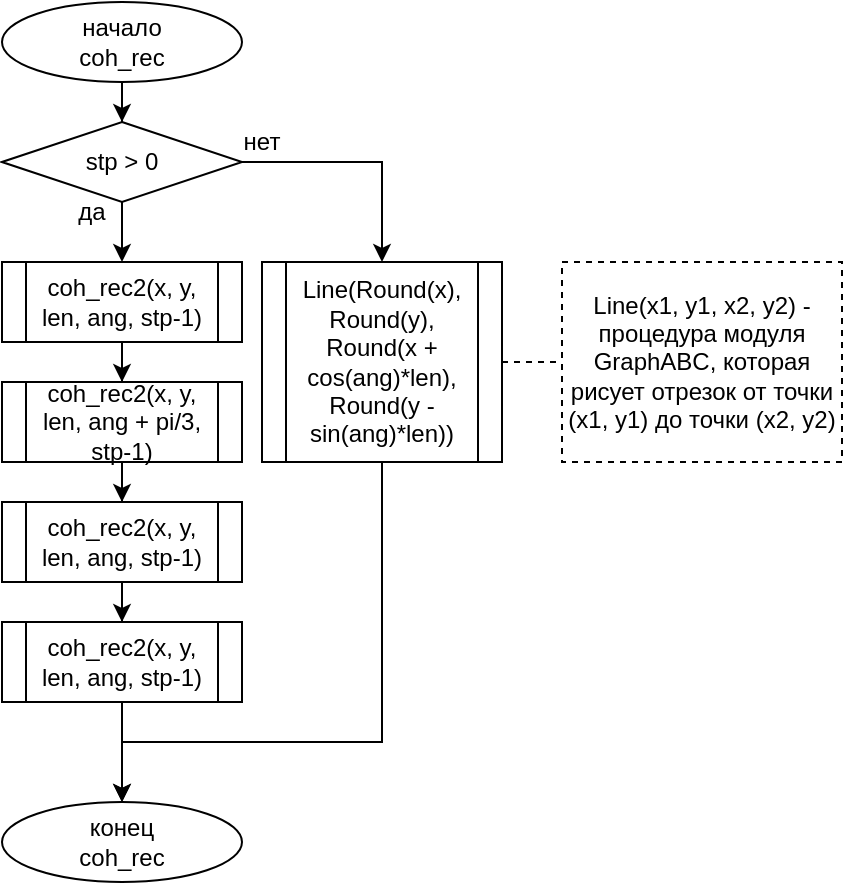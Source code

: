 <mxfile version="23.0.2" type="device">
  <diagram name="Страница — 1" id="xSi8o_CEGFzIxMCwnUtp">
    <mxGraphModel dx="1034" dy="557" grid="1" gridSize="10" guides="1" tooltips="1" connect="1" arrows="1" fold="1" page="1" pageScale="1" pageWidth="827" pageHeight="1169" math="0" shadow="0">
      <root>
        <mxCell id="0" />
        <mxCell id="1" parent="0" />
        <mxCell id="EvMY020I_bXEkGCb4IyW-5" value="" style="edgeStyle=orthogonalEdgeStyle;rounded=0;orthogonalLoop=1;jettySize=auto;html=1;" parent="1" source="EvMY020I_bXEkGCb4IyW-1" target="EvMY020I_bXEkGCb4IyW-4" edge="1">
          <mxGeometry relative="1" as="geometry" />
        </mxCell>
        <mxCell id="EvMY020I_bXEkGCb4IyW-1" value="начало&lt;br&gt;coh_rec" style="ellipse;whiteSpace=wrap;html=1;" parent="1" vertex="1">
          <mxGeometry x="360" y="240" width="120" height="40" as="geometry" />
        </mxCell>
        <mxCell id="EvMY020I_bXEkGCb4IyW-8" value="" style="edgeStyle=orthogonalEdgeStyle;rounded=0;orthogonalLoop=1;jettySize=auto;html=1;" parent="1" source="EvMY020I_bXEkGCb4IyW-3" target="EvMY020I_bXEkGCb4IyW-7" edge="1">
          <mxGeometry relative="1" as="geometry" />
        </mxCell>
        <mxCell id="EvMY020I_bXEkGCb4IyW-3" value="coh_rec2(x, y, len, ang, stp-1)" style="shape=process;whiteSpace=wrap;html=1;backgroundOutline=1;" parent="1" vertex="1">
          <mxGeometry x="360" y="370" width="120" height="40" as="geometry" />
        </mxCell>
        <mxCell id="EvMY020I_bXEkGCb4IyW-6" style="edgeStyle=orthogonalEdgeStyle;rounded=0;orthogonalLoop=1;jettySize=auto;html=1;exitX=1;exitY=0.5;exitDx=0;exitDy=0;entryX=0.5;entryY=0;entryDx=0;entryDy=0;" parent="1" source="EvMY020I_bXEkGCb4IyW-4" target="EvMY020I_bXEkGCb4IyW-14" edge="1">
          <mxGeometry relative="1" as="geometry">
            <Array as="points">
              <mxPoint x="550" y="320" />
            </Array>
          </mxGeometry>
        </mxCell>
        <mxCell id="-ccgYCTTWm-_Yc1x-JoO-1" style="edgeStyle=orthogonalEdgeStyle;rounded=0;orthogonalLoop=1;jettySize=auto;html=1;exitX=0.5;exitY=1;exitDx=0;exitDy=0;entryX=0.5;entryY=0;entryDx=0;entryDy=0;" edge="1" parent="1" source="EvMY020I_bXEkGCb4IyW-4" target="EvMY020I_bXEkGCb4IyW-3">
          <mxGeometry relative="1" as="geometry" />
        </mxCell>
        <mxCell id="EvMY020I_bXEkGCb4IyW-4" value="stp &amp;gt; 0" style="rhombus;whiteSpace=wrap;html=1;" parent="1" vertex="1">
          <mxGeometry x="360" y="300" width="120" height="40" as="geometry" />
        </mxCell>
        <mxCell id="EvMY020I_bXEkGCb4IyW-12" value="" style="edgeStyle=orthogonalEdgeStyle;rounded=0;orthogonalLoop=1;jettySize=auto;html=1;" parent="1" source="EvMY020I_bXEkGCb4IyW-7" target="EvMY020I_bXEkGCb4IyW-9" edge="1">
          <mxGeometry relative="1" as="geometry" />
        </mxCell>
        <mxCell id="EvMY020I_bXEkGCb4IyW-7" value="coh_rec2(x, y, len, ang + pi/3, stp-1)" style="shape=process;whiteSpace=wrap;html=1;backgroundOutline=1;" parent="1" vertex="1">
          <mxGeometry x="360" y="430" width="120" height="40" as="geometry" />
        </mxCell>
        <mxCell id="EvMY020I_bXEkGCb4IyW-13" value="" style="edgeStyle=orthogonalEdgeStyle;rounded=0;orthogonalLoop=1;jettySize=auto;html=1;" parent="1" source="EvMY020I_bXEkGCb4IyW-9" target="EvMY020I_bXEkGCb4IyW-10" edge="1">
          <mxGeometry relative="1" as="geometry" />
        </mxCell>
        <mxCell id="EvMY020I_bXEkGCb4IyW-9" value="coh_rec2(x, y, len, ang, stp-1)" style="shape=process;whiteSpace=wrap;html=1;backgroundOutline=1;" parent="1" vertex="1">
          <mxGeometry x="360" y="490" width="120" height="40" as="geometry" />
        </mxCell>
        <mxCell id="EvMY020I_bXEkGCb4IyW-20" value="" style="edgeStyle=orthogonalEdgeStyle;rounded=0;orthogonalLoop=1;jettySize=auto;html=1;" parent="1" source="EvMY020I_bXEkGCb4IyW-10" target="EvMY020I_bXEkGCb4IyW-19" edge="1">
          <mxGeometry relative="1" as="geometry" />
        </mxCell>
        <mxCell id="EvMY020I_bXEkGCb4IyW-10" value="coh_rec2(x, y, len, ang, stp-1)" style="shape=process;whiteSpace=wrap;html=1;backgroundOutline=1;" parent="1" vertex="1">
          <mxGeometry x="360" y="550" width="120" height="40" as="geometry" />
        </mxCell>
        <mxCell id="EvMY020I_bXEkGCb4IyW-22" style="edgeStyle=orthogonalEdgeStyle;rounded=0;orthogonalLoop=1;jettySize=auto;html=1;exitX=0.5;exitY=1;exitDx=0;exitDy=0;entryX=0.5;entryY=0;entryDx=0;entryDy=0;" parent="1" source="EvMY020I_bXEkGCb4IyW-14" target="EvMY020I_bXEkGCb4IyW-19" edge="1">
          <mxGeometry relative="1" as="geometry">
            <Array as="points">
              <mxPoint x="550" y="610" />
              <mxPoint x="420" y="610" />
            </Array>
          </mxGeometry>
        </mxCell>
        <mxCell id="EvMY020I_bXEkGCb4IyW-14" value="Line(Round(x), Round(y), Round(x + cos(ang)*len), Round(y - sin(ang)*len))" style="shape=process;whiteSpace=wrap;html=1;backgroundOutline=1;" parent="1" vertex="1">
          <mxGeometry x="490" y="370" width="120" height="100" as="geometry" />
        </mxCell>
        <mxCell id="EvMY020I_bXEkGCb4IyW-16" value="Line(x1, y1, x2, y2) - процедура модуля GraphABC, которая рисует отрезок от точки (x1, y1) до точки (x2, y2)" style="text;html=1;strokeColor=default;fillColor=none;align=center;verticalAlign=middle;whiteSpace=wrap;rounded=0;dashed=1;" parent="1" vertex="1">
          <mxGeometry x="640" y="370" width="140" height="100" as="geometry" />
        </mxCell>
        <mxCell id="EvMY020I_bXEkGCb4IyW-18" value="" style="endArrow=none;dashed=1;html=1;rounded=0;exitX=1;exitY=0.5;exitDx=0;exitDy=0;entryX=0;entryY=0.5;entryDx=0;entryDy=0;" parent="1" source="EvMY020I_bXEkGCb4IyW-14" target="EvMY020I_bXEkGCb4IyW-16" edge="1">
          <mxGeometry width="50" height="50" relative="1" as="geometry">
            <mxPoint x="680" y="510" as="sourcePoint" />
            <mxPoint x="730" y="460" as="targetPoint" />
          </mxGeometry>
        </mxCell>
        <mxCell id="EvMY020I_bXEkGCb4IyW-19" value="конец&lt;br&gt;coh_rec" style="ellipse;whiteSpace=wrap;html=1;" parent="1" vertex="1">
          <mxGeometry x="360" y="640" width="120" height="40" as="geometry" />
        </mxCell>
        <mxCell id="-ccgYCTTWm-_Yc1x-JoO-2" value="да" style="text;html=1;strokeColor=none;fillColor=none;align=center;verticalAlign=middle;whiteSpace=wrap;rounded=0;" vertex="1" parent="1">
          <mxGeometry x="380" y="330" width="50" height="30" as="geometry" />
        </mxCell>
        <mxCell id="-ccgYCTTWm-_Yc1x-JoO-3" value="нет" style="text;html=1;strokeColor=none;fillColor=none;align=center;verticalAlign=middle;whiteSpace=wrap;rounded=0;" vertex="1" parent="1">
          <mxGeometry x="460" y="300" width="60" height="20" as="geometry" />
        </mxCell>
      </root>
    </mxGraphModel>
  </diagram>
</mxfile>
